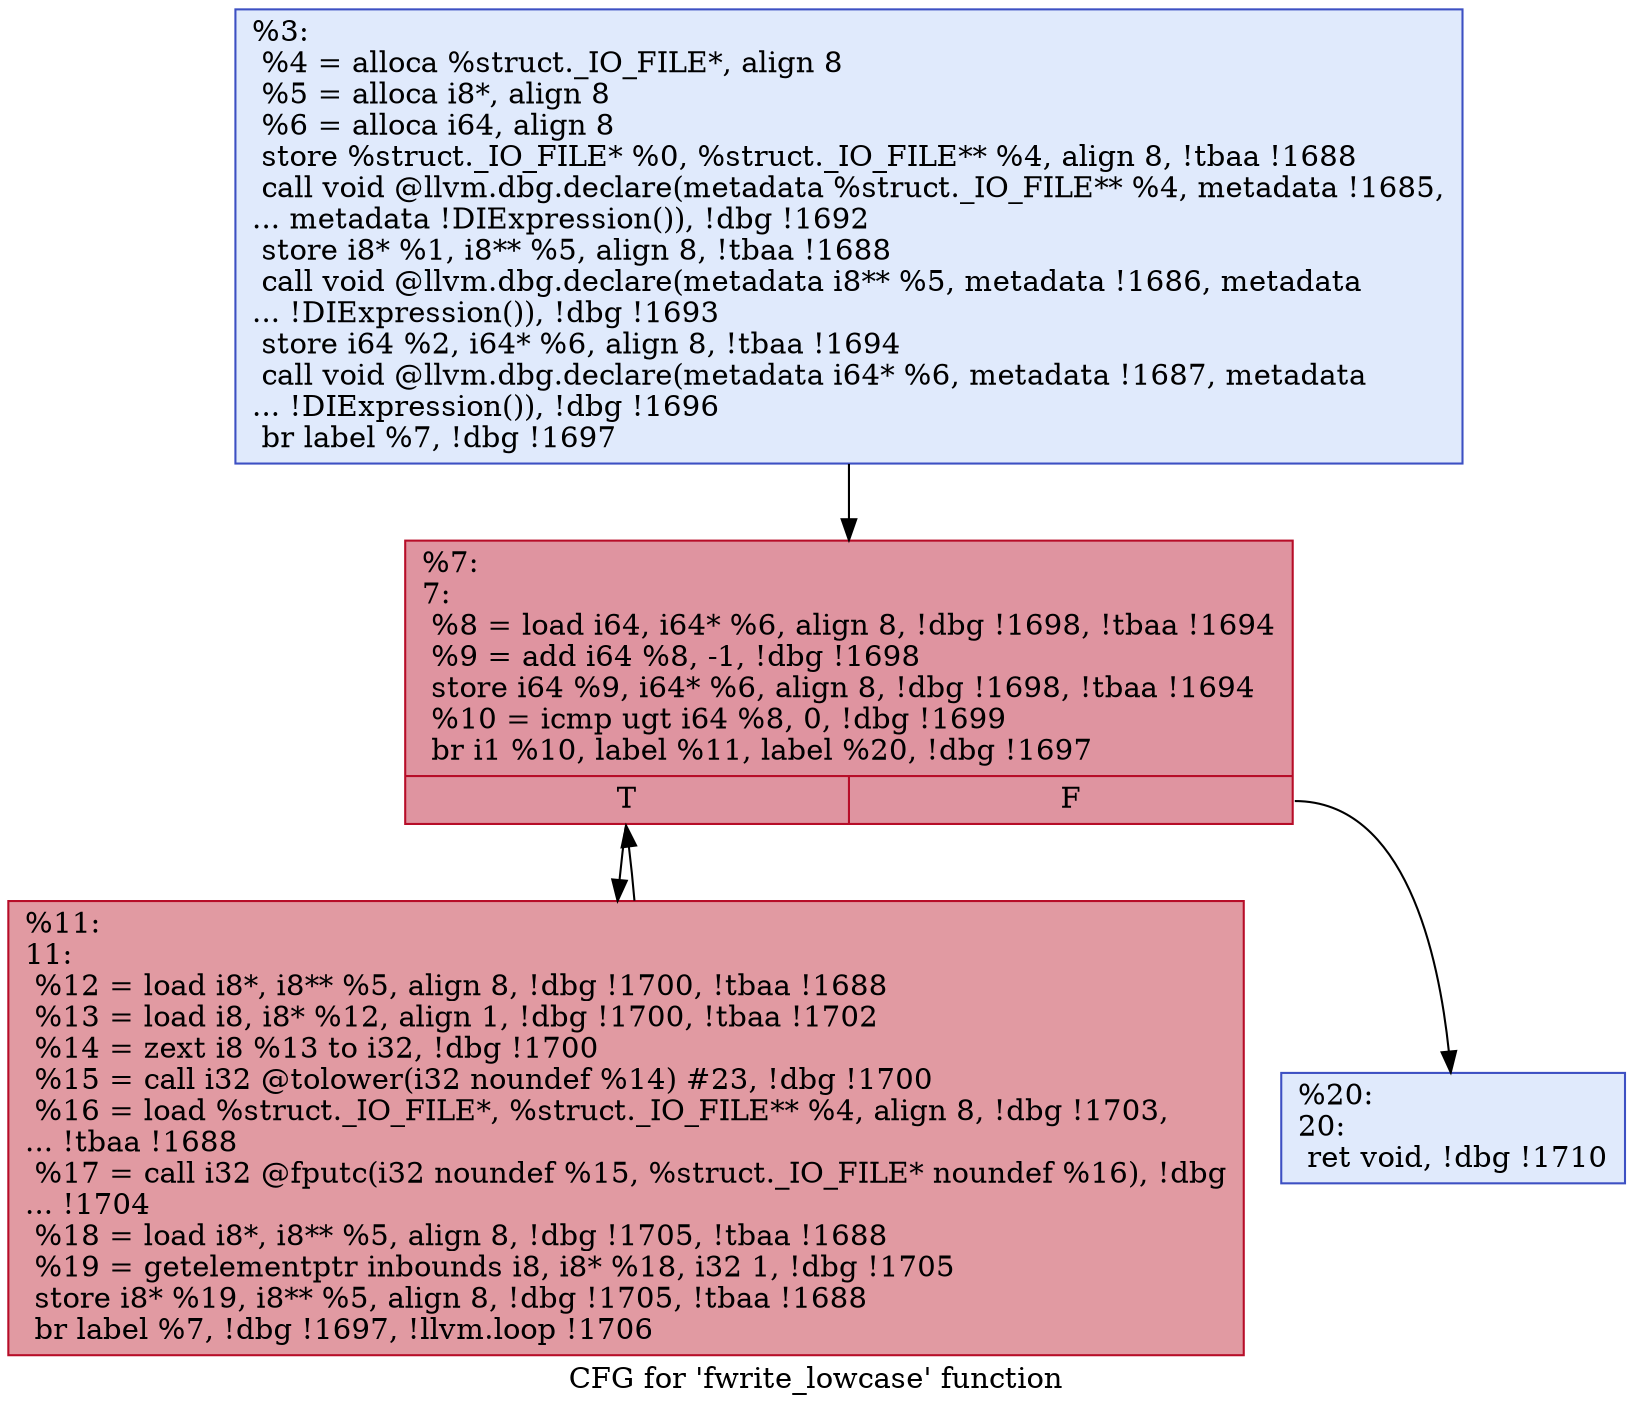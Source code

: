 digraph "CFG for 'fwrite_lowcase' function" {
	label="CFG for 'fwrite_lowcase' function";

	Node0x1620860 [shape=record,color="#3d50c3ff", style=filled, fillcolor="#b9d0f970",label="{%3:\l  %4 = alloca %struct._IO_FILE*, align 8\l  %5 = alloca i8*, align 8\l  %6 = alloca i64, align 8\l  store %struct._IO_FILE* %0, %struct._IO_FILE** %4, align 8, !tbaa !1688\l  call void @llvm.dbg.declare(metadata %struct._IO_FILE** %4, metadata !1685,\l... metadata !DIExpression()), !dbg !1692\l  store i8* %1, i8** %5, align 8, !tbaa !1688\l  call void @llvm.dbg.declare(metadata i8** %5, metadata !1686, metadata\l... !DIExpression()), !dbg !1693\l  store i64 %2, i64* %6, align 8, !tbaa !1694\l  call void @llvm.dbg.declare(metadata i64* %6, metadata !1687, metadata\l... !DIExpression()), !dbg !1696\l  br label %7, !dbg !1697\l}"];
	Node0x1620860 -> Node0x1571d00;
	Node0x1571d00 [shape=record,color="#b70d28ff", style=filled, fillcolor="#b70d2870",label="{%7:\l7:                                                \l  %8 = load i64, i64* %6, align 8, !dbg !1698, !tbaa !1694\l  %9 = add i64 %8, -1, !dbg !1698\l  store i64 %9, i64* %6, align 8, !dbg !1698, !tbaa !1694\l  %10 = icmp ugt i64 %8, 0, !dbg !1699\l  br i1 %10, label %11, label %20, !dbg !1697\l|{<s0>T|<s1>F}}"];
	Node0x1571d00:s0 -> Node0x1571d50;
	Node0x1571d00:s1 -> Node0x1571da0;
	Node0x1571d50 [shape=record,color="#b70d28ff", style=filled, fillcolor="#bb1b2c70",label="{%11:\l11:                                               \l  %12 = load i8*, i8** %5, align 8, !dbg !1700, !tbaa !1688\l  %13 = load i8, i8* %12, align 1, !dbg !1700, !tbaa !1702\l  %14 = zext i8 %13 to i32, !dbg !1700\l  %15 = call i32 @tolower(i32 noundef %14) #23, !dbg !1700\l  %16 = load %struct._IO_FILE*, %struct._IO_FILE** %4, align 8, !dbg !1703,\l... !tbaa !1688\l  %17 = call i32 @fputc(i32 noundef %15, %struct._IO_FILE* noundef %16), !dbg\l... !1704\l  %18 = load i8*, i8** %5, align 8, !dbg !1705, !tbaa !1688\l  %19 = getelementptr inbounds i8, i8* %18, i32 1, !dbg !1705\l  store i8* %19, i8** %5, align 8, !dbg !1705, !tbaa !1688\l  br label %7, !dbg !1697, !llvm.loop !1706\l}"];
	Node0x1571d50 -> Node0x1571d00;
	Node0x1571da0 [shape=record,color="#3d50c3ff", style=filled, fillcolor="#b9d0f970",label="{%20:\l20:                                               \l  ret void, !dbg !1710\l}"];
}
